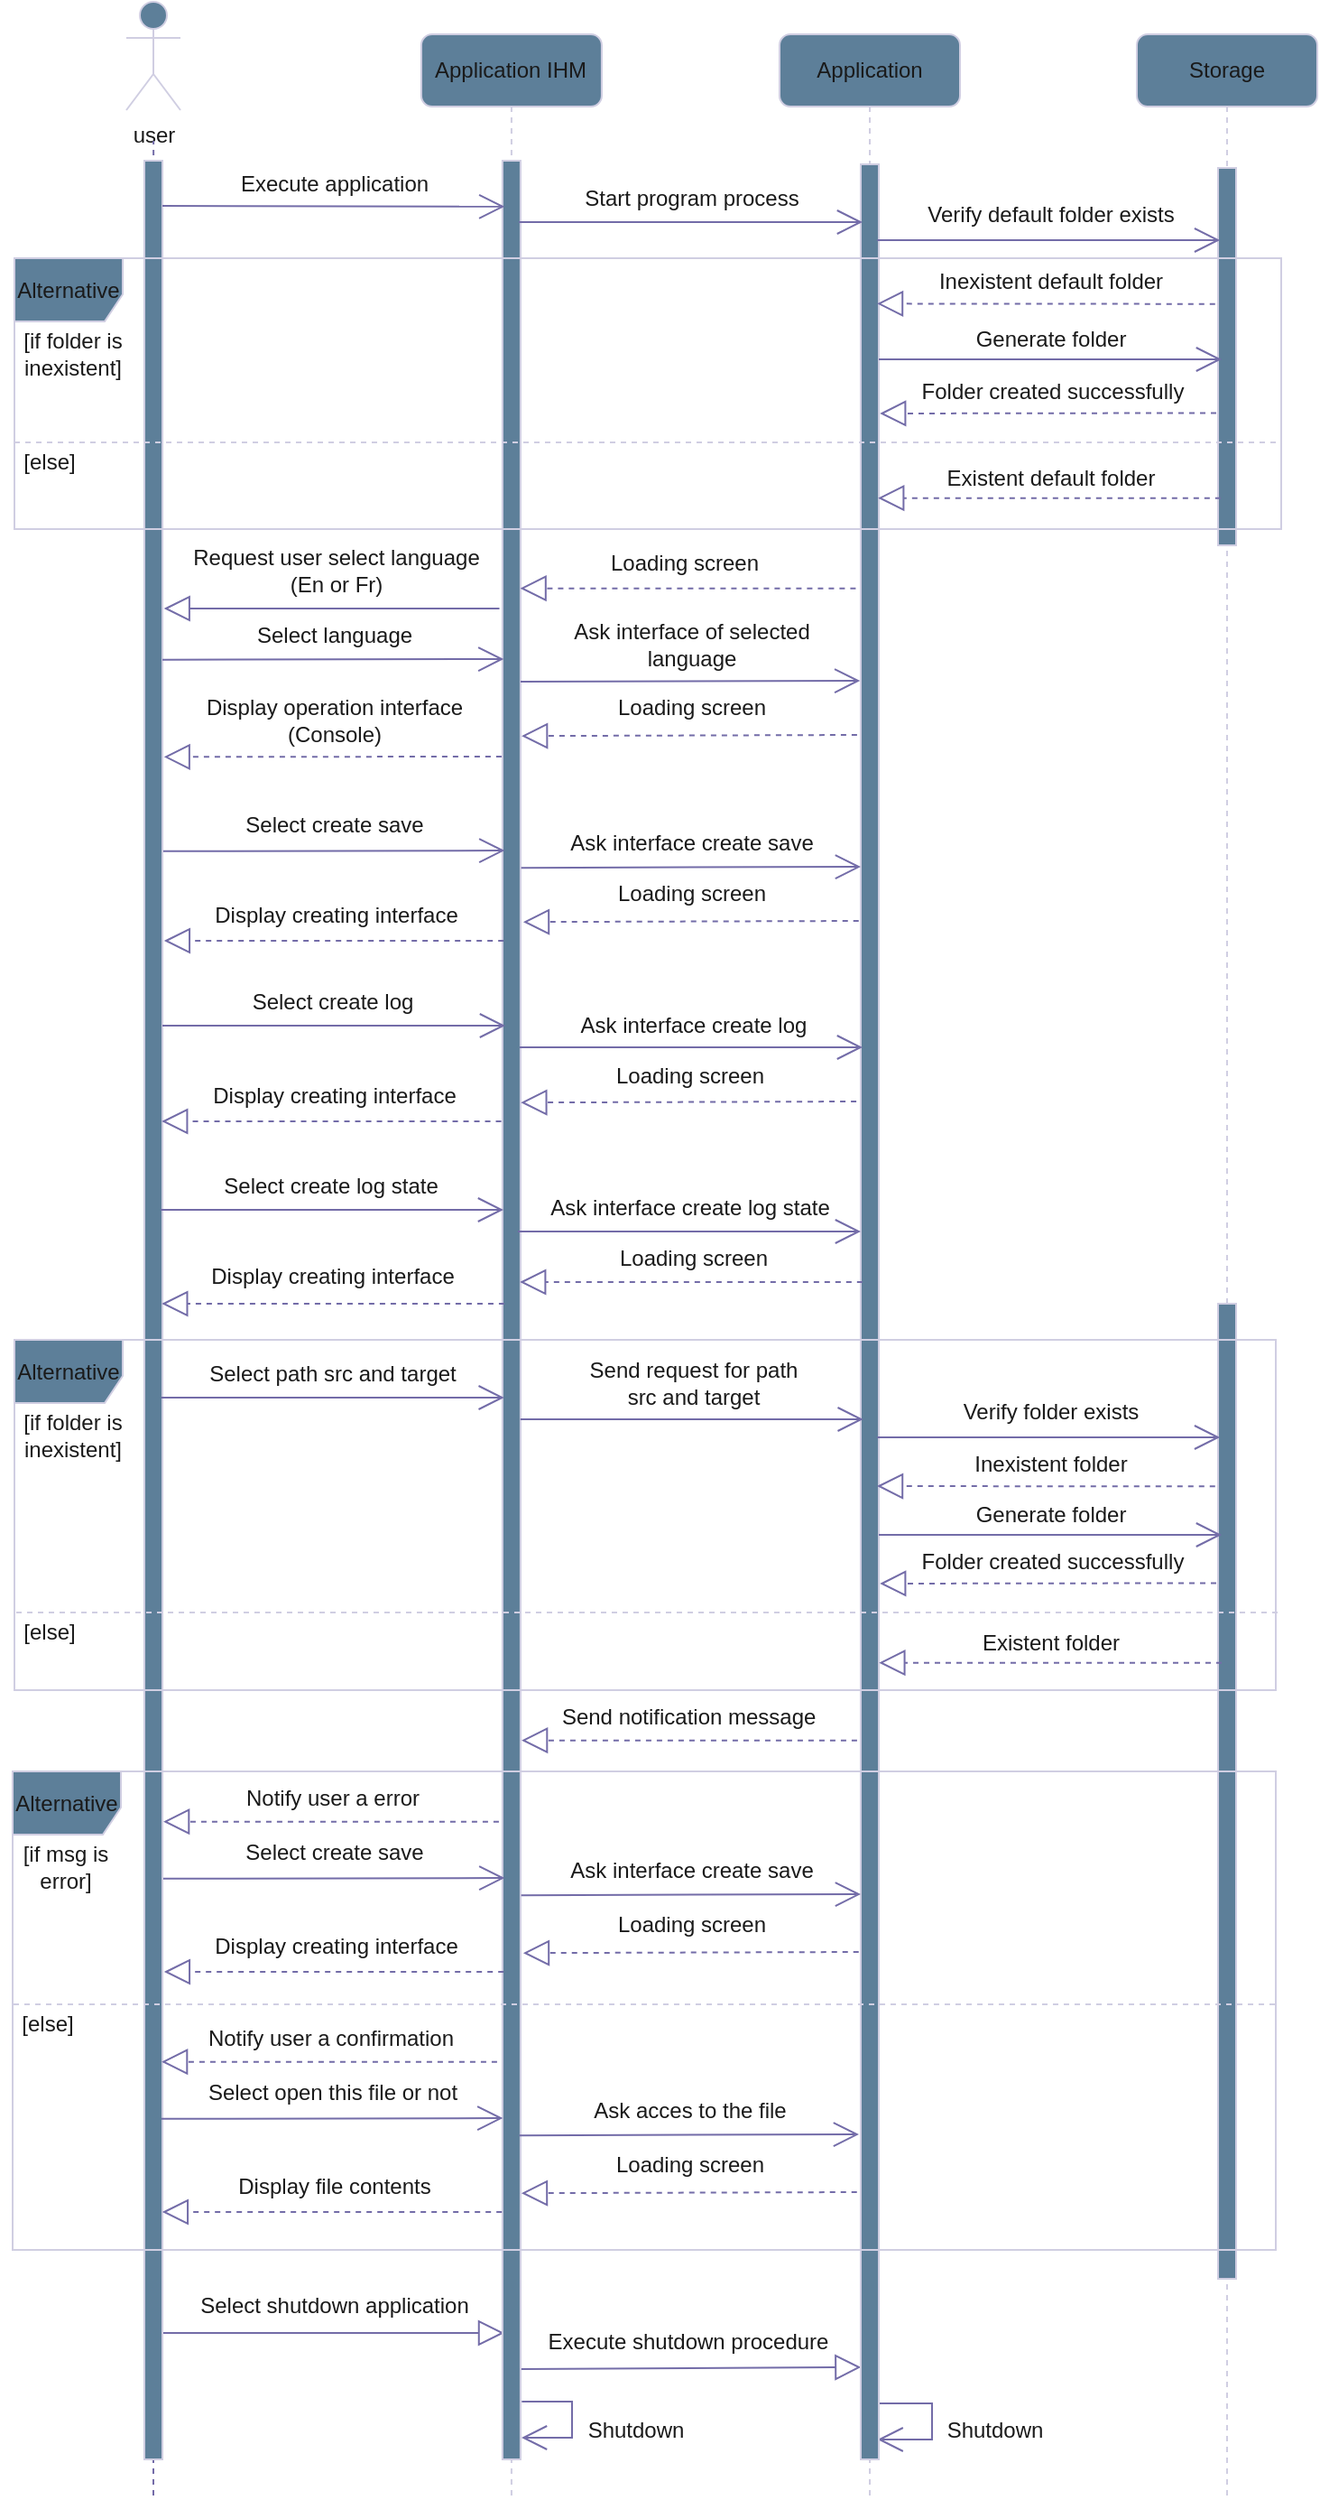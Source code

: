<mxfile version="20.5.3" type="github" pages="2">
  <diagram id="kgpKYQtTHZ0yAKxKKP6v" name="Page-1">
    <mxGraphModel dx="914" dy="495" grid="1" gridSize="10" guides="1" tooltips="1" connect="1" arrows="1" fold="1" page="1" pageScale="1.2" pageWidth="413" pageHeight="291" math="0" shadow="0">
      <root>
        <mxCell id="0" />
        <mxCell id="1" parent="0" />
        <mxCell id="sGXvdLq_XoUKNio_A1aQ-141" value="" style="endArrow=block;endFill=0;endSize=12;html=1;rounded=1;entryX=0.021;entryY=0.978;entryDx=0;entryDy=0;entryPerimeter=0;strokeColor=#736CA8;fontColor=#1A1A1A;" parent="1" edge="1">
          <mxGeometry width="160" relative="1" as="geometry">
            <mxPoint x="381.25" y="1370" as="sourcePoint" />
            <mxPoint x="570.21" y="1368.984" as="targetPoint" />
          </mxGeometry>
        </mxCell>
        <mxCell id="sGXvdLq_XoUKNio_A1aQ-8" value="&lt;span style=&quot;&quot;&gt;Application IHM&lt;/span&gt;" style="shape=umlLifeline;perimeter=lifelinePerimeter;whiteSpace=wrap;html=1;container=0;collapsible=0;recursiveResize=0;outlineConnect=0;rounded=1;fillColor=#5D7F99;strokeColor=#D0CEE2;fontColor=#1A1A1A;" parent="1" vertex="1">
          <mxGeometry x="326.46" y="77" width="100" height="1363" as="geometry" />
        </mxCell>
        <mxCell id="sGXvdLq_XoUKNio_A1aQ-1" value="user" style="shape=umlActor;verticalLabelPosition=bottom;verticalAlign=top;html=1;rounded=1;fillColor=#5D7F99;strokeColor=#D0CEE2;fontColor=#1A1A1A;" parent="1" vertex="1">
          <mxGeometry x="163" y="59" width="30" height="60" as="geometry" />
        </mxCell>
        <mxCell id="sGXvdLq_XoUKNio_A1aQ-11" value="&lt;span style=&quot;&quot;&gt;Application&lt;/span&gt;" style="shape=umlLifeline;perimeter=lifelinePerimeter;whiteSpace=wrap;html=1;container=0;collapsible=0;recursiveResize=0;outlineConnect=0;rounded=1;fillColor=#5D7F99;strokeColor=#D0CEE2;fontColor=#1A1A1A;" parent="1" vertex="1">
          <mxGeometry x="525" y="77" width="100" height="1363" as="geometry" />
        </mxCell>
        <mxCell id="sGXvdLq_XoUKNio_A1aQ-12" value="&lt;span style=&quot;&quot;&gt;Storage&lt;/span&gt;" style="shape=umlLifeline;perimeter=lifelinePerimeter;whiteSpace=wrap;html=1;container=0;collapsible=0;recursiveResize=0;outlineConnect=0;rounded=1;fillColor=#5D7F99;strokeColor=#D0CEE2;fontColor=#1A1A1A;" parent="1" vertex="1">
          <mxGeometry x="723" y="77" width="100" height="1363" as="geometry" />
        </mxCell>
        <mxCell id="sGXvdLq_XoUKNio_A1aQ-23" value="" style="endArrow=none;dashed=1;html=1;rounded=1;strokeColor=#736CA8;fontColor=#1A1A1A;" parent="1" edge="1">
          <mxGeometry width="50" height="50" relative="1" as="geometry">
            <mxPoint x="178" y="1440" as="sourcePoint" />
            <mxPoint x="178.065" y="136" as="targetPoint" />
          </mxGeometry>
        </mxCell>
        <mxCell id="sGXvdLq_XoUKNio_A1aQ-137" value="" style="endArrow=block;endFill=0;endSize=12;html=1;rounded=1;strokeColor=#736CA8;fontColor=#1A1A1A;" parent="1" edge="1">
          <mxGeometry width="160" relative="1" as="geometry">
            <mxPoint x="183.0" y="1350" as="sourcePoint" />
            <mxPoint x="372.5" y="1350" as="targetPoint" />
          </mxGeometry>
        </mxCell>
        <mxCell id="sGXvdLq_XoUKNio_A1aQ-140" value="Execute shutdown procedure" style="text;html=1;align=center;verticalAlign=middle;resizable=0;points=[];autosize=1;strokeColor=none;fillColor=none;rounded=1;fontColor=#1A1A1A;" parent="1" vertex="1">
          <mxGeometry x="384.25" y="1340" width="180" height="30" as="geometry" />
        </mxCell>
        <mxCell id="sGXvdLq_XoUKNio_A1aQ-146" value="Shutdown" style="text;html=1;align=center;verticalAlign=middle;resizable=0;points=[];autosize=1;strokeColor=none;fillColor=none;rounded=1;fontColor=#1A1A1A;" parent="1" vertex="1">
          <mxGeometry x="405.41" y="1389" width="80" height="30" as="geometry" />
        </mxCell>
        <mxCell id="sGXvdLq_XoUKNio_A1aQ-147" value="" style="endArrow=open;endFill=1;endSize=12;html=1;rounded=0;strokeColor=#736CA8;fontColor=#1A1A1A;" parent="1" edge="1">
          <mxGeometry width="160" relative="1" as="geometry">
            <mxPoint x="579.5" y="1389" as="sourcePoint" />
            <mxPoint x="579.31" y="1409" as="targetPoint" />
            <Array as="points">
              <mxPoint x="609.5" y="1389" />
              <mxPoint x="609.5" y="1409" />
            </Array>
          </mxGeometry>
        </mxCell>
        <mxCell id="sGXvdLq_XoUKNio_A1aQ-148" value="Shutdown" style="text;html=1;align=center;verticalAlign=middle;resizable=0;points=[];autosize=1;strokeColor=none;fillColor=none;rounded=1;fontColor=#1A1A1A;" parent="1" vertex="1">
          <mxGeometry x="604.08" y="1389" width="80" height="30" as="geometry" />
        </mxCell>
        <mxCell id="sGXvdLq_XoUKNio_A1aQ-138" value="Select shutdown application" style="text;html=1;align=center;verticalAlign=middle;resizable=0;points=[];autosize=1;strokeColor=none;fillColor=none;rounded=1;fontColor=#1A1A1A;" parent="1" vertex="1">
          <mxGeometry x="193" y="1320" width="170" height="30" as="geometry" />
        </mxCell>
        <mxCell id="vB3oa_qT5mKGnojGgwLK-79" value="" style="html=1;points=[];perimeter=orthogonalPerimeter;rounded=0;glass=0;labelBackgroundColor=none;fillStyle=auto;fillColor=#5D7F99;strokeColor=#D0CEE2;fontColor=#1A1A1A;" parent="1" vertex="1">
          <mxGeometry x="173" y="147" width="10" height="1273" as="geometry" />
        </mxCell>
        <mxCell id="vB3oa_qT5mKGnojGgwLK-76" value="" style="html=1;points=[];perimeter=orthogonalPerimeter;rounded=0;glass=0;labelBackgroundColor=none;fillStyle=auto;fillColor=#5D7F99;strokeColor=#D0CEE2;fontColor=#1A1A1A;" parent="1" vertex="1">
          <mxGeometry x="371.46" y="147" width="10" height="1273" as="geometry" />
        </mxCell>
        <mxCell id="sGXvdLq_XoUKNio_A1aQ-145" value="" style="endArrow=open;endFill=1;endSize=12;html=1;rounded=0;strokeColor=#736CA8;fontColor=#1A1A1A;" parent="1" edge="1">
          <mxGeometry width="160" relative="1" as="geometry">
            <mxPoint x="382.17" y="1388" as="sourcePoint" />
            <mxPoint x="382.003" y="1408" as="targetPoint" />
            <Array as="points">
              <mxPoint x="410" y="1388" />
              <mxPoint x="410" y="1408" />
            </Array>
          </mxGeometry>
        </mxCell>
        <mxCell id="vB3oa_qT5mKGnojGgwLK-77" value="" style="html=1;points=[];perimeter=orthogonalPerimeter;rounded=0;glass=0;labelBackgroundColor=none;fillStyle=auto;fillColor=#5D7F99;strokeColor=#D0CEE2;fontColor=#1A1A1A;" parent="1" vertex="1">
          <mxGeometry x="570" y="149" width="10" height="1271" as="geometry" />
        </mxCell>
        <mxCell id="vB3oa_qT5mKGnojGgwLK-78" value="" style="html=1;points=[];perimeter=orthogonalPerimeter;rounded=0;glass=0;labelBackgroundColor=none;fillStyle=auto;fillColor=#5D7F99;strokeColor=#D0CEE2;fontColor=#1A1A1A;" parent="1" vertex="1">
          <mxGeometry x="768" y="780" width="10" height="540" as="geometry" />
        </mxCell>
        <mxCell id="QkUWkM4qVgkFBgqkuegU-1" value="" style="html=1;points=[];perimeter=orthogonalPerimeter;rounded=0;glass=0;labelBackgroundColor=none;fillStyle=auto;fillColor=#5D7F99;strokeColor=#D0CEE2;fontColor=#1A1A1A;" vertex="1" parent="1">
          <mxGeometry x="768" y="151" width="10" height="209" as="geometry" />
        </mxCell>
        <mxCell id="QkUWkM4qVgkFBgqkuegU-2" value="" style="endArrow=block;dashed=1;endFill=0;endSize=12;html=1;rounded=1;exitX=-0.161;exitY=0.058;exitDx=0;exitDy=0;exitPerimeter=0;strokeColor=#736CA8;fontColor=#1A1A1A;" edge="1" parent="1">
          <mxGeometry width="160" relative="1" as="geometry">
            <mxPoint x="766.39" y="226.35" as="sourcePoint" />
            <mxPoint x="579" y="226.17" as="targetPoint" />
          </mxGeometry>
        </mxCell>
        <mxCell id="QkUWkM4qVgkFBgqkuegU-3" value="" style="endArrow=block;dashed=1;endFill=0;endSize=12;html=1;rounded=1;strokeColor=#736CA8;fontColor=#1A1A1A;" edge="1" parent="1">
          <mxGeometry width="160" relative="1" as="geometry">
            <mxPoint x="567.21" y="383.82" as="sourcePoint" />
            <mxPoint x="381.29" y="383.82" as="targetPoint" />
          </mxGeometry>
        </mxCell>
        <mxCell id="QkUWkM4qVgkFBgqkuegU-4" value="" style="endArrow=open;endFill=1;endSize=12;html=1;rounded=1;targetPerimeterSpacing=-4;sourcePerimeterSpacing=3;strokeColor=#736CA8;fontColor=#1A1A1A;" edge="1" parent="1">
          <mxGeometry width="160" relative="1" as="geometry">
            <mxPoint x="580.0" y="257.0" as="sourcePoint" />
            <mxPoint x="770.0" y="257.0" as="targetPoint" />
          </mxGeometry>
        </mxCell>
        <mxCell id="QkUWkM4qVgkFBgqkuegU-5" value="" style="endArrow=block;dashed=1;endFill=0;endSize=12;html=1;rounded=1;targetPerimeterSpacing=-4;sourcePerimeterSpacing=3;strokeColor=#736CA8;fontColor=#1A1A1A;" edge="1" parent="1">
          <mxGeometry width="160" relative="1" as="geometry">
            <mxPoint x="769.42" y="333.83" as="sourcePoint" />
            <mxPoint x="579.587" y="333.83" as="targetPoint" />
          </mxGeometry>
        </mxCell>
        <mxCell id="QkUWkM4qVgkFBgqkuegU-6" value="Execute application" style="text;html=1;align=center;verticalAlign=middle;resizable=0;points=[];autosize=1;strokeColor=none;fillColor=none;rounded=1;fontColor=#1A1A1A;" vertex="1" parent="1">
          <mxGeometry x="213" y="145" width="130" height="30" as="geometry" />
        </mxCell>
        <mxCell id="QkUWkM4qVgkFBgqkuegU-7" value="" style="endArrow=open;endFill=1;endSize=12;html=1;rounded=1;entryX=0.118;entryY=0.021;entryDx=0;entryDy=0;entryPerimeter=0;strokeColor=#736CA8;fontColor=#1A1A1A;" edge="1" parent="1">
          <mxGeometry width="160" relative="1" as="geometry">
            <mxPoint x="183" y="172.0" as="sourcePoint" />
            <mxPoint x="372.64" y="172.423" as="targetPoint" />
          </mxGeometry>
        </mxCell>
        <mxCell id="QkUWkM4qVgkFBgqkuegU-8" value="Start program process" style="text;html=1;align=center;verticalAlign=middle;resizable=0;points=[];autosize=1;strokeColor=none;fillColor=none;rounded=1;fontColor=#1A1A1A;" vertex="1" parent="1">
          <mxGeometry x="406" y="153" width="140" height="30" as="geometry" />
        </mxCell>
        <mxCell id="QkUWkM4qVgkFBgqkuegU-9" value="" style="endArrow=open;endFill=1;endSize=12;html=1;rounded=1;exitX=0.913;exitY=0.022;exitDx=0;exitDy=0;exitPerimeter=0;strokeColor=#736CA8;fontColor=#1A1A1A;" edge="1" parent="1">
          <mxGeometry width="160" relative="1" as="geometry">
            <mxPoint x="380.59" y="181.016" as="sourcePoint" />
            <mxPoint x="571" y="181.0" as="targetPoint" />
          </mxGeometry>
        </mxCell>
        <mxCell id="QkUWkM4qVgkFBgqkuegU-10" value="" style="endArrow=block;dashed=1;endFill=0;endSize=12;html=1;rounded=1;exitX=-0.125;exitY=0.144;exitDx=0;exitDy=0;exitPerimeter=0;strokeColor=#736CA8;fontColor=#1A1A1A;" edge="1" parent="1">
          <mxGeometry width="160" relative="1" as="geometry">
            <mxPoint x="370.95" y="477.002" as="sourcePoint" />
            <mxPoint x="183.827" y="477.17" as="targetPoint" />
          </mxGeometry>
        </mxCell>
        <mxCell id="QkUWkM4qVgkFBgqkuegU-11" value="Verify default folder exists" style="text;html=1;align=center;verticalAlign=middle;resizable=0;points=[];autosize=1;strokeColor=none;fillColor=none;rounded=1;fontColor=#1A1A1A;" vertex="1" parent="1">
          <mxGeometry x="594.5" y="162" width="160" height="30" as="geometry" />
        </mxCell>
        <mxCell id="QkUWkM4qVgkFBgqkuegU-12" value="Alternative" style="shape=umlFrame;whiteSpace=wrap;html=1;width=60;height=35;fillColor=#5D7F99;strokeColor=#D0CEE2;fontColor=#1A1A1A;" vertex="1" parent="1">
          <mxGeometry x="101" y="201" width="702" height="150" as="geometry" />
        </mxCell>
        <mxCell id="QkUWkM4qVgkFBgqkuegU-13" value="Loading screen" style="text;html=1;align=center;verticalAlign=middle;resizable=0;points=[];autosize=1;strokeColor=none;fillColor=none;rounded=1;fontColor=#1A1A1A;" vertex="1" parent="1">
          <mxGeometry x="417.0" y="355" width="110" height="30" as="geometry" />
        </mxCell>
        <mxCell id="QkUWkM4qVgkFBgqkuegU-14" value="[if folder is &lt;br&gt;inexistent]" style="text;html=1;align=center;verticalAlign=middle;resizable=0;points=[];autosize=1;strokeColor=none;fillColor=none;fontColor=#1A1A1A;" vertex="1" parent="1">
          <mxGeometry x="93" y="234" width="80" height="40" as="geometry" />
        </mxCell>
        <mxCell id="QkUWkM4qVgkFBgqkuegU-15" value="[else]" style="text;html=1;align=center;verticalAlign=middle;resizable=0;points=[];autosize=1;strokeColor=none;fillColor=none;fontColor=#1A1A1A;" vertex="1" parent="1">
          <mxGeometry x="95" y="299" width="50" height="30" as="geometry" />
        </mxCell>
        <mxCell id="QkUWkM4qVgkFBgqkuegU-16" value="Inexistent default folder" style="text;html=1;align=center;verticalAlign=middle;resizable=0;points=[];autosize=1;strokeColor=none;fillColor=none;rounded=1;fontColor=#1A1A1A;" vertex="1" parent="1">
          <mxGeometry x="600.0" y="199.17" width="150" height="30" as="geometry" />
        </mxCell>
        <mxCell id="QkUWkM4qVgkFBgqkuegU-17" value="" style="line;strokeWidth=1;fillColor=none;align=left;verticalAlign=middle;spacingTop=-1;spacingLeft=3;spacingRight=3;rotatable=0;labelPosition=right;points=[];portConstraint=eastwest;dashed=1;strokeColor=#D0CEE2;fontColor=#1A1A1A;" vertex="1" parent="1">
          <mxGeometry x="101" y="299" width="700" height="8" as="geometry" />
        </mxCell>
        <mxCell id="QkUWkM4qVgkFBgqkuegU-18" value="Generate folder" style="text;html=1;align=center;verticalAlign=middle;resizable=0;points=[];autosize=1;strokeColor=none;fillColor=none;rounded=1;fontColor=#1A1A1A;" vertex="1" parent="1">
          <mxGeometry x="620.42" y="231" width="110" height="30" as="geometry" />
        </mxCell>
        <mxCell id="QkUWkM4qVgkFBgqkuegU-19" value="Existent default folder" style="text;html=1;align=center;verticalAlign=middle;resizable=0;points=[];autosize=1;strokeColor=none;fillColor=none;rounded=1;fontColor=#1A1A1A;" vertex="1" parent="1">
          <mxGeometry x="604.5" y="308" width="140" height="30" as="geometry" />
        </mxCell>
        <mxCell id="QkUWkM4qVgkFBgqkuegU-20" value="Display operation interface&lt;br&gt;(Console)" style="text;html=1;align=center;verticalAlign=middle;resizable=0;points=[];autosize=1;strokeColor=none;fillColor=none;rounded=1;fontColor=#1A1A1A;" vertex="1" parent="1">
          <mxGeometry x="193" y="437" width="170" height="40" as="geometry" />
        </mxCell>
        <mxCell id="QkUWkM4qVgkFBgqkuegU-21" value="" style="endArrow=open;endFill=1;endSize=12;html=1;rounded=1;targetPerimeterSpacing=-4;sourcePerimeterSpacing=3;strokeColor=#736CA8;fontColor=#1A1A1A;" edge="1" parent="1">
          <mxGeometry width="160" relative="1" as="geometry">
            <mxPoint x="579.08" y="191" as="sourcePoint" />
            <mxPoint x="769.08" y="191" as="targetPoint" />
          </mxGeometry>
        </mxCell>
        <mxCell id="QkUWkM4qVgkFBgqkuegU-22" value="" style="endArrow=block;dashed=1;endFill=0;endSize=12;html=1;rounded=1;targetPerimeterSpacing=-4;sourcePerimeterSpacing=3;exitX=-0.099;exitY=0.603;exitDx=0;exitDy=0;exitPerimeter=0;strokeColor=#736CA8;fontColor=#1A1A1A;" edge="1" parent="1">
          <mxGeometry width="160" relative="1" as="geometry">
            <mxPoint x="767.01" y="286.72" as="sourcePoint" />
            <mxPoint x="580.587" y="287" as="targetPoint" />
          </mxGeometry>
        </mxCell>
        <mxCell id="QkUWkM4qVgkFBgqkuegU-23" value="Folder created successfully" style="text;html=1;align=center;verticalAlign=middle;resizable=0;points=[];autosize=1;strokeColor=none;fillColor=none;rounded=1;fontColor=#1A1A1A;" vertex="1" parent="1">
          <mxGeometry x="590.5" y="260.0" width="170" height="30" as="geometry" />
        </mxCell>
        <mxCell id="QkUWkM4qVgkFBgqkuegU-24" value="Request user select language&lt;br&gt;(En or Fr)" style="text;html=1;align=center;verticalAlign=middle;resizable=0;points=[];autosize=1;strokeColor=none;fillColor=none;rounded=1;fontColor=#1A1A1A;" vertex="1" parent="1">
          <mxGeometry x="188.83" y="354" width="180" height="40" as="geometry" />
        </mxCell>
        <mxCell id="QkUWkM4qVgkFBgqkuegU-25" value="" style="endArrow=block;endFill=0;endSize=12;html=1;rounded=1;strokeColor=#736CA8;fontColor=#1A1A1A;" edge="1" parent="1">
          <mxGeometry width="160" relative="1" as="geometry">
            <mxPoint x="369.75" y="395.0" as="sourcePoint" />
            <mxPoint x="183.83" y="395.0" as="targetPoint" />
          </mxGeometry>
        </mxCell>
        <mxCell id="QkUWkM4qVgkFBgqkuegU-26" value="Select language" style="text;html=1;align=center;verticalAlign=middle;resizable=0;points=[];autosize=1;strokeColor=none;fillColor=none;rounded=1;fontColor=#1A1A1A;" vertex="1" parent="1">
          <mxGeometry x="223" y="395" width="110" height="30" as="geometry" />
        </mxCell>
        <mxCell id="QkUWkM4qVgkFBgqkuegU-27" value="" style="endArrow=open;endFill=1;endSize=12;html=1;rounded=1;entryX=0.071;entryY=0.165;entryDx=0;entryDy=0;entryPerimeter=0;strokeColor=#736CA8;fontColor=#1A1A1A;" edge="1" parent="1">
          <mxGeometry width="160" relative="1" as="geometry">
            <mxPoint x="183" y="423.38" as="sourcePoint" />
            <mxPoint x="372.17" y="423" as="targetPoint" />
          </mxGeometry>
        </mxCell>
        <mxCell id="QkUWkM4qVgkFBgqkuegU-28" value="Loading screen" style="text;html=1;align=center;verticalAlign=middle;resizable=0;points=[];autosize=1;strokeColor=none;fillColor=none;rounded=1;fontColor=#1A1A1A;" vertex="1" parent="1">
          <mxGeometry x="420.83" y="435" width="110" height="30" as="geometry" />
        </mxCell>
        <mxCell id="QkUWkM4qVgkFBgqkuegU-29" value="" style="endArrow=block;dashed=1;endFill=0;endSize=12;html=1;rounded=1;exitX=-0.211;exitY=0.186;exitDx=0;exitDy=0;exitPerimeter=0;strokeColor=#736CA8;fontColor=#1A1A1A;" edge="1" parent="1">
          <mxGeometry width="160" relative="1" as="geometry">
            <mxPoint x="567.95" y="464.998" as="sourcePoint" />
            <mxPoint x="382.06" y="465.59" as="targetPoint" />
          </mxGeometry>
        </mxCell>
        <mxCell id="QkUWkM4qVgkFBgqkuegU-30" value="" style="endArrow=open;endFill=1;endSize=12;html=1;rounded=1;entryX=-0.083;entryY=0.173;entryDx=0;entryDy=0;entryPerimeter=0;strokeColor=#736CA8;fontColor=#1A1A1A;" edge="1" parent="1">
          <mxGeometry width="160" relative="1" as="geometry">
            <mxPoint x="381.46" y="435.56" as="sourcePoint" />
            <mxPoint x="569.63" y="435.004" as="targetPoint" />
          </mxGeometry>
        </mxCell>
        <mxCell id="QkUWkM4qVgkFBgqkuegU-31" value="Ask interface of selected &lt;br&gt;language" style="text;html=1;align=center;verticalAlign=middle;resizable=0;points=[];autosize=1;strokeColor=none;fillColor=none;rounded=1;fontColor=#1A1A1A;" vertex="1" parent="1">
          <mxGeometry x="400.83" y="395" width="150" height="40" as="geometry" />
        </mxCell>
        <mxCell id="QkUWkM4qVgkFBgqkuegU-32" value="Loading screen" style="text;html=1;align=center;verticalAlign=middle;resizable=0;points=[];autosize=1;strokeColor=none;fillColor=none;rounded=1;fontColor=#1A1A1A;" vertex="1" parent="1">
          <mxGeometry x="421.09" y="538" width="110" height="30" as="geometry" />
        </mxCell>
        <mxCell id="QkUWkM4qVgkFBgqkuegU-33" value="" style="endArrow=block;dashed=1;endFill=0;endSize=12;html=1;rounded=1;exitX=-0.211;exitY=0.186;exitDx=0;exitDy=0;exitPerimeter=0;strokeColor=#736CA8;fontColor=#1A1A1A;" edge="1" parent="1">
          <mxGeometry width="160" relative="1" as="geometry">
            <mxPoint x="568.87" y="567.998" as="sourcePoint" />
            <mxPoint x="382.98" y="568.59" as="targetPoint" />
          </mxGeometry>
        </mxCell>
        <mxCell id="QkUWkM4qVgkFBgqkuegU-34" value="Select create save" style="text;html=1;align=center;verticalAlign=middle;resizable=0;points=[];autosize=1;strokeColor=none;fillColor=none;rounded=1;fontColor=#1A1A1A;" vertex="1" parent="1">
          <mxGeometry x="218.09" y="500" width="120" height="30" as="geometry" />
        </mxCell>
        <mxCell id="QkUWkM4qVgkFBgqkuegU-35" value="" style="endArrow=open;endFill=1;endSize=12;html=1;rounded=1;entryX=0.071;entryY=0.165;entryDx=0;entryDy=0;entryPerimeter=0;strokeColor=#736CA8;fontColor=#1A1A1A;" edge="1" parent="1">
          <mxGeometry width="160" relative="1" as="geometry">
            <mxPoint x="183.5" y="529.43" as="sourcePoint" />
            <mxPoint x="372.67" y="529.05" as="targetPoint" />
          </mxGeometry>
        </mxCell>
        <mxCell id="QkUWkM4qVgkFBgqkuegU-36" value="Display creating interface" style="text;html=1;align=center;verticalAlign=middle;resizable=0;points=[];autosize=1;strokeColor=none;fillColor=none;rounded=1;fontColor=#1A1A1A;" vertex="1" parent="1">
          <mxGeometry x="198.92" y="550" width="160" height="30" as="geometry" />
        </mxCell>
        <mxCell id="QkUWkM4qVgkFBgqkuegU-37" value="" style="endArrow=block;dashed=1;endFill=0;endSize=12;html=1;rounded=1;strokeColor=#736CA8;fontColor=#1A1A1A;" edge="1" parent="1">
          <mxGeometry width="160" relative="1" as="geometry">
            <mxPoint x="372.09" y="579" as="sourcePoint" />
            <mxPoint x="183.917" y="579" as="targetPoint" />
          </mxGeometry>
        </mxCell>
        <mxCell id="QkUWkM4qVgkFBgqkuegU-38" value="" style="endArrow=open;endFill=1;endSize=12;html=1;rounded=1;entryX=-0.083;entryY=0.173;entryDx=0;entryDy=0;entryPerimeter=0;strokeColor=#736CA8;fontColor=#1A1A1A;" edge="1" parent="1">
          <mxGeometry width="160" relative="1" as="geometry">
            <mxPoint x="381.83" y="538.58" as="sourcePoint" />
            <mxPoint x="570.0" y="538.024" as="targetPoint" />
          </mxGeometry>
        </mxCell>
        <mxCell id="QkUWkM4qVgkFBgqkuegU-39" value="Ask interface create save" style="text;html=1;align=center;verticalAlign=middle;resizable=0;points=[];autosize=1;strokeColor=none;fillColor=none;rounded=1;fontColor=#1A1A1A;" vertex="1" parent="1">
          <mxGeometry x="395.92" y="510" width="160" height="30" as="geometry" />
        </mxCell>
        <mxCell id="QkUWkM4qVgkFBgqkuegU-48" value="Select create log" style="text;html=1;align=center;verticalAlign=middle;resizable=0;points=[];autosize=1;strokeColor=none;fillColor=none;rounded=1;fontColor=#1A1A1A;" vertex="1" parent="1">
          <mxGeometry x="222" y="598" width="110" height="30" as="geometry" />
        </mxCell>
        <mxCell id="QkUWkM4qVgkFBgqkuegU-49" value="" style="endArrow=open;endFill=1;endSize=12;html=1;rounded=1;strokeColor=#736CA8;fontColor=#1A1A1A;" edge="1" parent="1">
          <mxGeometry width="160" relative="1" as="geometry">
            <mxPoint x="183" y="626" as="sourcePoint" />
            <mxPoint x="373" y="626" as="targetPoint" />
          </mxGeometry>
        </mxCell>
        <mxCell id="QkUWkM4qVgkFBgqkuegU-50" value="Ask interface create log" style="text;html=1;align=center;verticalAlign=middle;resizable=0;points=[];autosize=1;strokeColor=none;fillColor=none;rounded=1;fontColor=#1A1A1A;" vertex="1" parent="1">
          <mxGeometry x="402" y="611" width="150" height="30" as="geometry" />
        </mxCell>
        <mxCell id="QkUWkM4qVgkFBgqkuegU-51" value="" style="endArrow=open;endFill=1;endSize=12;html=1;rounded=1;strokeColor=#736CA8;fontColor=#1A1A1A;" edge="1" parent="1">
          <mxGeometry width="160" relative="1" as="geometry">
            <mxPoint x="381" y="638" as="sourcePoint" />
            <mxPoint x="571" y="638" as="targetPoint" />
          </mxGeometry>
        </mxCell>
        <mxCell id="QkUWkM4qVgkFBgqkuegU-69" value="Select create log state" style="text;html=1;align=center;verticalAlign=middle;resizable=0;points=[];autosize=1;strokeColor=none;fillColor=none;rounded=1;fontColor=#1A1A1A;" vertex="1" parent="1">
          <mxGeometry x="206" y="700" width="140" height="30" as="geometry" />
        </mxCell>
        <mxCell id="QkUWkM4qVgkFBgqkuegU-70" value="" style="endArrow=open;endFill=1;endSize=12;html=1;rounded=1;strokeColor=#736CA8;fontColor=#1A1A1A;" edge="1" parent="1">
          <mxGeometry width="160" relative="1" as="geometry">
            <mxPoint x="182" y="728.0" as="sourcePoint" />
            <mxPoint x="372" y="728.0" as="targetPoint" />
          </mxGeometry>
        </mxCell>
        <mxCell id="QkUWkM4qVgkFBgqkuegU-71" value="Ask interface create log state" style="text;html=1;align=center;verticalAlign=middle;resizable=0;points=[];autosize=1;strokeColor=none;fillColor=none;rounded=1;fontColor=#1A1A1A;" vertex="1" parent="1">
          <mxGeometry x="385" y="712" width="180" height="30" as="geometry" />
        </mxCell>
        <mxCell id="QkUWkM4qVgkFBgqkuegU-72" value="" style="endArrow=open;endFill=1;endSize=12;html=1;rounded=1;strokeColor=#736CA8;fontColor=#1A1A1A;" edge="1" parent="1">
          <mxGeometry width="160" relative="1" as="geometry">
            <mxPoint x="380" y="740.0" as="sourcePoint" />
            <mxPoint x="570" y="740.0" as="targetPoint" />
          </mxGeometry>
        </mxCell>
        <mxCell id="QkUWkM4qVgkFBgqkuegU-73" value="Loading screen" style="text;html=1;align=center;verticalAlign=middle;resizable=0;points=[];autosize=1;strokeColor=none;fillColor=none;rounded=1;fontColor=#1A1A1A;" vertex="1" parent="1">
          <mxGeometry x="422.42" y="740" width="110" height="30" as="geometry" />
        </mxCell>
        <mxCell id="QkUWkM4qVgkFBgqkuegU-74" value="" style="endArrow=block;dashed=1;endFill=0;endSize=12;html=1;rounded=1;strokeColor=#736CA8;fontColor=#1A1A1A;" edge="1" parent="1">
          <mxGeometry width="160" relative="1" as="geometry">
            <mxPoint x="570.92" y="768" as="sourcePoint" />
            <mxPoint x="381.087" y="768" as="targetPoint" />
          </mxGeometry>
        </mxCell>
        <mxCell id="QkUWkM4qVgkFBgqkuegU-75" value="" style="endArrow=block;endFill=0;endSize=12;html=1;rounded=1;dashed=1;strokeColor=#736CA8;fontColor=#1A1A1A;" edge="1" parent="1">
          <mxGeometry width="160" relative="1" as="geometry">
            <mxPoint x="372.46" y="780" as="sourcePoint" />
            <mxPoint x="182.627" y="780" as="targetPoint" />
          </mxGeometry>
        </mxCell>
        <mxCell id="QkUWkM4qVgkFBgqkuegU-76" value="Display creating interface" style="text;html=1;align=center;verticalAlign=middle;resizable=0;points=[];autosize=1;strokeColor=none;fillColor=none;rounded=1;fontColor=#1A1A1A;" vertex="1" parent="1">
          <mxGeometry x="197.04" y="750" width="160" height="30" as="geometry" />
        </mxCell>
        <mxCell id="QkUWkM4qVgkFBgqkuegU-78" value="Select path src and target" style="text;html=1;align=center;verticalAlign=middle;resizable=0;points=[];autosize=1;strokeColor=none;fillColor=none;rounded=1;fontColor=#1A1A1A;" vertex="1" parent="1">
          <mxGeometry x="197.37" y="804" width="160" height="30" as="geometry" />
        </mxCell>
        <mxCell id="QkUWkM4qVgkFBgqkuegU-79" value="" style="endArrow=open;endFill=1;endSize=12;html=1;rounded=1;strokeColor=#736CA8;fontColor=#1A1A1A;" edge="1" parent="1">
          <mxGeometry width="160" relative="1" as="geometry">
            <mxPoint x="182.37" y="832" as="sourcePoint" />
            <mxPoint x="372.37" y="832" as="targetPoint" />
          </mxGeometry>
        </mxCell>
        <mxCell id="QkUWkM4qVgkFBgqkuegU-80" value="Send request for path &lt;br&gt;src and target" style="text;html=1;align=center;verticalAlign=middle;resizable=0;points=[];autosize=1;strokeColor=none;fillColor=none;rounded=1;fontColor=#1A1A1A;" vertex="1" parent="1">
          <mxGeometry x="407.37" y="804" width="140" height="40" as="geometry" />
        </mxCell>
        <mxCell id="QkUWkM4qVgkFBgqkuegU-81" value="" style="endArrow=open;endFill=1;endSize=12;html=1;rounded=1;strokeColor=#736CA8;fontColor=#1A1A1A;" edge="1" parent="1">
          <mxGeometry width="160" relative="1" as="geometry">
            <mxPoint x="381.37" y="844" as="sourcePoint" />
            <mxPoint x="571.37" y="844" as="targetPoint" />
          </mxGeometry>
        </mxCell>
        <mxCell id="QkUWkM4qVgkFBgqkuegU-92" value="Alternative" style="shape=umlFrame;whiteSpace=wrap;html=1;width=60;height=35;fillColor=#5D7F99;strokeColor=#D0CEE2;fontColor=#1A1A1A;" vertex="1" parent="1">
          <mxGeometry x="101" y="800" width="699" height="194" as="geometry" />
        </mxCell>
        <mxCell id="QkUWkM4qVgkFBgqkuegU-93" value="[if folder is &lt;br&gt;inexistent]" style="text;html=1;align=center;verticalAlign=middle;resizable=0;points=[];autosize=1;strokeColor=none;fillColor=none;fontColor=#1A1A1A;" vertex="1" parent="1">
          <mxGeometry x="93" y="833" width="80" height="40" as="geometry" />
        </mxCell>
        <mxCell id="QkUWkM4qVgkFBgqkuegU-94" value="[else]" style="text;html=1;align=center;verticalAlign=middle;resizable=0;points=[];autosize=1;strokeColor=none;fillColor=none;fontColor=#1A1A1A;" vertex="1" parent="1">
          <mxGeometry x="95" y="947" width="50" height="30" as="geometry" />
        </mxCell>
        <mxCell id="QkUWkM4qVgkFBgqkuegU-95" value="" style="line;strokeWidth=1;fillColor=none;align=left;verticalAlign=middle;spacingTop=-1;spacingLeft=3;spacingRight=3;rotatable=0;labelPosition=right;points=[];portConstraint=eastwest;dashed=1;strokeColor=#D0CEE2;fontColor=#1A1A1A;" vertex="1" parent="1">
          <mxGeometry x="102" y="947" width="700" height="8" as="geometry" />
        </mxCell>
        <mxCell id="QkUWkM4qVgkFBgqkuegU-96" value="" style="endArrow=block;dashed=1;endFill=0;endSize=12;html=1;rounded=1;exitX=-0.161;exitY=0.058;exitDx=0;exitDy=0;exitPerimeter=0;strokeColor=#736CA8;fontColor=#1A1A1A;" edge="1" parent="1">
          <mxGeometry width="160" relative="1" as="geometry">
            <mxPoint x="766.39" y="881.18" as="sourcePoint" />
            <mxPoint x="579.0" y="881" as="targetPoint" />
          </mxGeometry>
        </mxCell>
        <mxCell id="QkUWkM4qVgkFBgqkuegU-97" value="" style="endArrow=open;endFill=1;endSize=12;html=1;rounded=1;targetPerimeterSpacing=-4;sourcePerimeterSpacing=3;strokeColor=#736CA8;fontColor=#1A1A1A;" edge="1" parent="1">
          <mxGeometry width="160" relative="1" as="geometry">
            <mxPoint x="580.0" y="908" as="sourcePoint" />
            <mxPoint x="770.0" y="908" as="targetPoint" />
          </mxGeometry>
        </mxCell>
        <mxCell id="QkUWkM4qVgkFBgqkuegU-98" value="" style="endArrow=block;dashed=1;endFill=0;endSize=12;html=1;rounded=1;targetPerimeterSpacing=-4;sourcePerimeterSpacing=3;strokeColor=#736CA8;fontColor=#1A1A1A;" edge="1" parent="1">
          <mxGeometry width="160" relative="1" as="geometry">
            <mxPoint x="770.0" y="978.83" as="sourcePoint" />
            <mxPoint x="580.167" y="978.83" as="targetPoint" />
          </mxGeometry>
        </mxCell>
        <mxCell id="QkUWkM4qVgkFBgqkuegU-99" value="Verify folder exists" style="text;html=1;align=center;verticalAlign=middle;resizable=0;points=[];autosize=1;strokeColor=none;fillColor=none;rounded=1;fontColor=#1A1A1A;" vertex="1" parent="1">
          <mxGeometry x="614.5" y="825" width="120" height="30" as="geometry" />
        </mxCell>
        <mxCell id="QkUWkM4qVgkFBgqkuegU-100" value="Inexistent folder" style="text;html=1;align=center;verticalAlign=middle;resizable=0;points=[];autosize=1;strokeColor=none;fillColor=none;rounded=1;fontColor=#1A1A1A;" vertex="1" parent="1">
          <mxGeometry x="620.0" y="854" width="110" height="30" as="geometry" />
        </mxCell>
        <mxCell id="QkUWkM4qVgkFBgqkuegU-101" value="Generate folder" style="text;html=1;align=center;verticalAlign=middle;resizable=0;points=[];autosize=1;strokeColor=none;fillColor=none;rounded=1;fontColor=#1A1A1A;" vertex="1" parent="1">
          <mxGeometry x="620.42" y="882" width="110" height="30" as="geometry" />
        </mxCell>
        <mxCell id="QkUWkM4qVgkFBgqkuegU-102" value="Existent folder" style="text;html=1;align=center;verticalAlign=middle;resizable=0;points=[];autosize=1;strokeColor=none;fillColor=none;rounded=1;fontColor=#1A1A1A;" vertex="1" parent="1">
          <mxGeometry x="625.08" y="953" width="100" height="30" as="geometry" />
        </mxCell>
        <mxCell id="QkUWkM4qVgkFBgqkuegU-103" value="" style="endArrow=open;endFill=1;endSize=12;html=1;rounded=1;targetPerimeterSpacing=-4;sourcePerimeterSpacing=3;strokeColor=#736CA8;fontColor=#1A1A1A;" edge="1" parent="1">
          <mxGeometry width="160" relative="1" as="geometry">
            <mxPoint x="579.08" y="854.0" as="sourcePoint" />
            <mxPoint x="769.08" y="854.0" as="targetPoint" />
          </mxGeometry>
        </mxCell>
        <mxCell id="QkUWkM4qVgkFBgqkuegU-104" value="" style="endArrow=block;dashed=1;endFill=0;endSize=12;html=1;rounded=1;targetPerimeterSpacing=-4;sourcePerimeterSpacing=3;exitX=-0.099;exitY=0.603;exitDx=0;exitDy=0;exitPerimeter=0;strokeColor=#736CA8;fontColor=#1A1A1A;" edge="1" parent="1">
          <mxGeometry width="160" relative="1" as="geometry">
            <mxPoint x="767.01" y="934.72" as="sourcePoint" />
            <mxPoint x="580.587" y="935" as="targetPoint" />
          </mxGeometry>
        </mxCell>
        <mxCell id="QkUWkM4qVgkFBgqkuegU-105" value="Folder created successfully" style="text;html=1;align=center;verticalAlign=middle;resizable=0;points=[];autosize=1;strokeColor=none;fillColor=none;rounded=1;fontColor=#1A1A1A;" vertex="1" parent="1">
          <mxGeometry x="590.5" y="908" width="170" height="30" as="geometry" />
        </mxCell>
        <mxCell id="QkUWkM4qVgkFBgqkuegU-128" value="" style="endArrow=block;dashed=1;endFill=0;endSize=12;html=1;rounded=1;strokeColor=#736CA8;fontColor=#1A1A1A;" edge="1" parent="1">
          <mxGeometry width="160" relative="1" as="geometry">
            <mxPoint x="567.96" y="1021.82" as="sourcePoint" />
            <mxPoint x="382.04" y="1021.82" as="targetPoint" />
          </mxGeometry>
        </mxCell>
        <mxCell id="QkUWkM4qVgkFBgqkuegU-130" value="Send notification message&amp;nbsp;" style="text;html=1;align=center;verticalAlign=middle;resizable=0;points=[];autosize=1;strokeColor=none;fillColor=none;rounded=1;fontColor=#1A1A1A;" vertex="1" parent="1">
          <mxGeometry x="390.83" y="994" width="170" height="30" as="geometry" />
        </mxCell>
        <mxCell id="QkUWkM4qVgkFBgqkuegU-131" value="" style="endArrow=block;dashed=1;endFill=0;endSize=12;html=1;rounded=1;strokeColor=#736CA8;fontColor=#1A1A1A;" edge="1" parent="1">
          <mxGeometry width="160" relative="1" as="geometry">
            <mxPoint x="369.46" y="1066.82" as="sourcePoint" />
            <mxPoint x="183.54" y="1066.82" as="targetPoint" />
          </mxGeometry>
        </mxCell>
        <mxCell id="QkUWkM4qVgkFBgqkuegU-132" value="Notify user a error" style="text;html=1;align=center;verticalAlign=middle;resizable=0;points=[];autosize=1;strokeColor=none;fillColor=none;rounded=1;fontColor=#1A1A1A;" vertex="1" parent="1">
          <mxGeometry x="217.33" y="1039" width="120" height="30" as="geometry" />
        </mxCell>
        <mxCell id="QkUWkM4qVgkFBgqkuegU-133" value="Alternative" style="shape=umlFrame;whiteSpace=wrap;html=1;width=60;height=35;fillColor=#5D7F99;strokeColor=#D0CEE2;fontColor=#1A1A1A;" vertex="1" parent="1">
          <mxGeometry x="100" y="1039" width="700" height="265" as="geometry" />
        </mxCell>
        <mxCell id="QkUWkM4qVgkFBgqkuegU-134" value="[if msg is &lt;br&gt;error]" style="text;html=1;align=center;verticalAlign=middle;resizable=0;points=[];autosize=1;strokeColor=none;fillColor=none;fontColor=#1A1A1A;" vertex="1" parent="1">
          <mxGeometry x="94" y="1072" width="70" height="40" as="geometry" />
        </mxCell>
        <mxCell id="QkUWkM4qVgkFBgqkuegU-135" value="[else]" style="text;html=1;align=center;verticalAlign=middle;resizable=0;points=[];autosize=1;strokeColor=none;fillColor=none;fontColor=#1A1A1A;" vertex="1" parent="1">
          <mxGeometry x="94" y="1164" width="50" height="30" as="geometry" />
        </mxCell>
        <mxCell id="QkUWkM4qVgkFBgqkuegU-136" value="" style="line;strokeWidth=1;fillColor=none;align=left;verticalAlign=middle;spacingTop=-1;spacingLeft=3;spacingRight=3;rotatable=0;labelPosition=right;points=[];portConstraint=eastwest;dashed=1;strokeColor=#D0CEE2;fontColor=#1A1A1A;" vertex="1" parent="1">
          <mxGeometry x="100.5" y="1164" width="700" height="8" as="geometry" />
        </mxCell>
        <mxCell id="QkUWkM4qVgkFBgqkuegU-140" value="Loading screen" style="text;html=1;align=center;verticalAlign=middle;resizable=0;points=[];autosize=1;strokeColor=none;fillColor=none;rounded=1;fontColor=#1A1A1A;" vertex="1" parent="1">
          <mxGeometry x="421.09" y="1109.0" width="110" height="30" as="geometry" />
        </mxCell>
        <mxCell id="QkUWkM4qVgkFBgqkuegU-141" value="" style="endArrow=block;dashed=1;endFill=0;endSize=12;html=1;rounded=1;exitX=-0.211;exitY=0.186;exitDx=0;exitDy=0;exitPerimeter=0;strokeColor=#736CA8;fontColor=#1A1A1A;" edge="1" parent="1">
          <mxGeometry width="160" relative="1" as="geometry">
            <mxPoint x="568.87" y="1138.998" as="sourcePoint" />
            <mxPoint x="382.98" y="1139.59" as="targetPoint" />
          </mxGeometry>
        </mxCell>
        <mxCell id="QkUWkM4qVgkFBgqkuegU-142" value="Select create save" style="text;html=1;align=center;verticalAlign=middle;resizable=0;points=[];autosize=1;strokeColor=none;fillColor=none;rounded=1;fontColor=#1A1A1A;" vertex="1" parent="1">
          <mxGeometry x="218.09" y="1069.0" width="120" height="30" as="geometry" />
        </mxCell>
        <mxCell id="QkUWkM4qVgkFBgqkuegU-143" value="" style="endArrow=open;endFill=1;endSize=12;html=1;rounded=1;entryX=0.071;entryY=0.165;entryDx=0;entryDy=0;entryPerimeter=0;strokeColor=#736CA8;fontColor=#1A1A1A;" edge="1" parent="1">
          <mxGeometry width="160" relative="1" as="geometry">
            <mxPoint x="183.5" y="1098.43" as="sourcePoint" />
            <mxPoint x="372.67" y="1098.05" as="targetPoint" />
          </mxGeometry>
        </mxCell>
        <mxCell id="QkUWkM4qVgkFBgqkuegU-144" value="Display creating interface" style="text;html=1;align=center;verticalAlign=middle;resizable=0;points=[];autosize=1;strokeColor=none;fillColor=none;rounded=1;fontColor=#1A1A1A;" vertex="1" parent="1">
          <mxGeometry x="198.92" y="1121.0" width="160" height="30" as="geometry" />
        </mxCell>
        <mxCell id="QkUWkM4qVgkFBgqkuegU-145" value="" style="endArrow=block;dashed=1;endFill=0;endSize=12;html=1;rounded=1;strokeColor=#736CA8;fontColor=#1A1A1A;" edge="1" parent="1">
          <mxGeometry width="160" relative="1" as="geometry">
            <mxPoint x="372.09" y="1150.0" as="sourcePoint" />
            <mxPoint x="183.917" y="1150.0" as="targetPoint" />
          </mxGeometry>
        </mxCell>
        <mxCell id="QkUWkM4qVgkFBgqkuegU-146" value="" style="endArrow=open;endFill=1;endSize=12;html=1;rounded=1;entryX=-0.083;entryY=0.173;entryDx=0;entryDy=0;entryPerimeter=0;strokeColor=#736CA8;fontColor=#1A1A1A;" edge="1" parent="1">
          <mxGeometry width="160" relative="1" as="geometry">
            <mxPoint x="381.83" y="1107.58" as="sourcePoint" />
            <mxPoint x="570" y="1107.024" as="targetPoint" />
          </mxGeometry>
        </mxCell>
        <mxCell id="QkUWkM4qVgkFBgqkuegU-147" value="Ask interface create save" style="text;html=1;align=center;verticalAlign=middle;resizable=0;points=[];autosize=1;strokeColor=none;fillColor=none;rounded=1;fontColor=#1A1A1A;" vertex="1" parent="1">
          <mxGeometry x="395.92" y="1079.0" width="160" height="30" as="geometry" />
        </mxCell>
        <mxCell id="QkUWkM4qVgkFBgqkuegU-148" value="" style="endArrow=block;dashed=1;endFill=0;endSize=12;html=1;rounded=1;strokeColor=#736CA8;fontColor=#1A1A1A;" edge="1" parent="1">
          <mxGeometry width="160" relative="1" as="geometry">
            <mxPoint x="368.46" y="1199.82" as="sourcePoint" />
            <mxPoint x="182.54" y="1199.82" as="targetPoint" />
          </mxGeometry>
        </mxCell>
        <mxCell id="QkUWkM4qVgkFBgqkuegU-149" value="Notify user a confirmation" style="text;html=1;align=center;verticalAlign=middle;resizable=0;points=[];autosize=1;strokeColor=none;fillColor=none;rounded=1;fontColor=#1A1A1A;" vertex="1" parent="1">
          <mxGeometry x="196.33" y="1172" width="160" height="30" as="geometry" />
        </mxCell>
        <mxCell id="QkUWkM4qVgkFBgqkuegU-150" value="Loading screen" style="text;html=1;align=center;verticalAlign=middle;resizable=0;points=[];autosize=1;strokeColor=none;fillColor=none;rounded=1;fontColor=#1A1A1A;" vertex="1" parent="1">
          <mxGeometry x="420.09" y="1242.0" width="110" height="30" as="geometry" />
        </mxCell>
        <mxCell id="QkUWkM4qVgkFBgqkuegU-151" value="" style="endArrow=block;dashed=1;endFill=0;endSize=12;html=1;rounded=1;exitX=-0.211;exitY=0.186;exitDx=0;exitDy=0;exitPerimeter=0;strokeColor=#736CA8;fontColor=#1A1A1A;" edge="1" parent="1">
          <mxGeometry width="160" relative="1" as="geometry">
            <mxPoint x="567.87" y="1271.998" as="sourcePoint" />
            <mxPoint x="381.98" y="1272.59" as="targetPoint" />
          </mxGeometry>
        </mxCell>
        <mxCell id="QkUWkM4qVgkFBgqkuegU-152" value="Select open this file or not" style="text;html=1;align=center;verticalAlign=middle;resizable=0;points=[];autosize=1;strokeColor=none;fillColor=none;rounded=1;fontColor=#1A1A1A;" vertex="1" parent="1">
          <mxGeometry x="197.09" y="1202.0" width="160" height="30" as="geometry" />
        </mxCell>
        <mxCell id="QkUWkM4qVgkFBgqkuegU-153" value="" style="endArrow=open;endFill=1;endSize=12;html=1;rounded=1;entryX=0.071;entryY=0.165;entryDx=0;entryDy=0;entryPerimeter=0;strokeColor=#736CA8;fontColor=#1A1A1A;" edge="1" parent="1">
          <mxGeometry width="160" relative="1" as="geometry">
            <mxPoint x="182.5" y="1231.43" as="sourcePoint" />
            <mxPoint x="371.67" y="1231.05" as="targetPoint" />
          </mxGeometry>
        </mxCell>
        <mxCell id="QkUWkM4qVgkFBgqkuegU-154" value="Display file contents" style="text;html=1;align=center;verticalAlign=middle;resizable=0;points=[];autosize=1;strokeColor=none;fillColor=none;rounded=1;fontColor=#1A1A1A;" vertex="1" parent="1">
          <mxGeometry x="212.92" y="1254.0" width="130" height="30" as="geometry" />
        </mxCell>
        <mxCell id="QkUWkM4qVgkFBgqkuegU-155" value="" style="endArrow=block;dashed=1;endFill=0;endSize=12;html=1;rounded=1;strokeColor=#736CA8;fontColor=#1A1A1A;" edge="1" parent="1">
          <mxGeometry width="160" relative="1" as="geometry">
            <mxPoint x="371.09" y="1283.0" as="sourcePoint" />
            <mxPoint x="182.917" y="1283.0" as="targetPoint" />
          </mxGeometry>
        </mxCell>
        <mxCell id="QkUWkM4qVgkFBgqkuegU-156" value="" style="endArrow=open;endFill=1;endSize=12;html=1;rounded=1;entryX=-0.083;entryY=0.173;entryDx=0;entryDy=0;entryPerimeter=0;strokeColor=#736CA8;fontColor=#1A1A1A;" edge="1" parent="1">
          <mxGeometry width="160" relative="1" as="geometry">
            <mxPoint x="380.83" y="1240.58" as="sourcePoint" />
            <mxPoint x="569" y="1240.024" as="targetPoint" />
          </mxGeometry>
        </mxCell>
        <mxCell id="QkUWkM4qVgkFBgqkuegU-157" value="Ask acces to the file" style="text;html=1;align=center;verticalAlign=middle;resizable=0;points=[];autosize=1;strokeColor=none;fillColor=none;rounded=1;fontColor=#1A1A1A;" vertex="1" parent="1">
          <mxGeometry x="409.92" y="1212.0" width="130" height="30" as="geometry" />
        </mxCell>
        <mxCell id="QkUWkM4qVgkFBgqkuegU-163" value="Loading screen" style="text;html=1;align=center;verticalAlign=middle;resizable=0;points=[];autosize=1;strokeColor=none;fillColor=none;rounded=1;fontColor=#1A1A1A;" vertex="1" parent="1">
          <mxGeometry x="419.77" y="639" width="110" height="30" as="geometry" />
        </mxCell>
        <mxCell id="QkUWkM4qVgkFBgqkuegU-164" value="" style="endArrow=block;dashed=1;endFill=0;endSize=12;html=1;rounded=1;exitX=-0.211;exitY=0.186;exitDx=0;exitDy=0;exitPerimeter=0;strokeColor=#736CA8;fontColor=#1A1A1A;" edge="1" parent="1">
          <mxGeometry width="160" relative="1" as="geometry">
            <mxPoint x="567.55" y="667.998" as="sourcePoint" />
            <mxPoint x="381.66" y="668.59" as="targetPoint" />
          </mxGeometry>
        </mxCell>
        <mxCell id="QkUWkM4qVgkFBgqkuegU-165" value="Display creating interface" style="text;html=1;align=center;verticalAlign=middle;resizable=0;points=[];autosize=1;strokeColor=none;fillColor=none;rounded=1;fontColor=#1A1A1A;" vertex="1" parent="1">
          <mxGeometry x="197.6" y="650" width="160" height="30" as="geometry" />
        </mxCell>
        <mxCell id="QkUWkM4qVgkFBgqkuegU-166" value="" style="endArrow=block;dashed=1;endFill=0;endSize=12;html=1;rounded=1;strokeColor=#736CA8;fontColor=#1A1A1A;" edge="1" parent="1">
          <mxGeometry width="160" relative="1" as="geometry">
            <mxPoint x="370.77" y="679.0" as="sourcePoint" />
            <mxPoint x="182.597" y="679.0" as="targetPoint" />
          </mxGeometry>
        </mxCell>
      </root>
    </mxGraphModel>
  </diagram>
  <diagram id="3ZrVqN0CCjWX2elIm5Bh" name="Page-2">
    <mxGraphModel dx="731" dy="351" grid="1" gridSize="10" guides="1" tooltips="1" connect="1" arrows="1" fold="1" page="1" pageScale="1" pageWidth="413" pageHeight="291" math="0" shadow="0">
      <root>
        <mxCell id="0" />
        <mxCell id="1" parent="0" />
      </root>
    </mxGraphModel>
  </diagram>
</mxfile>
